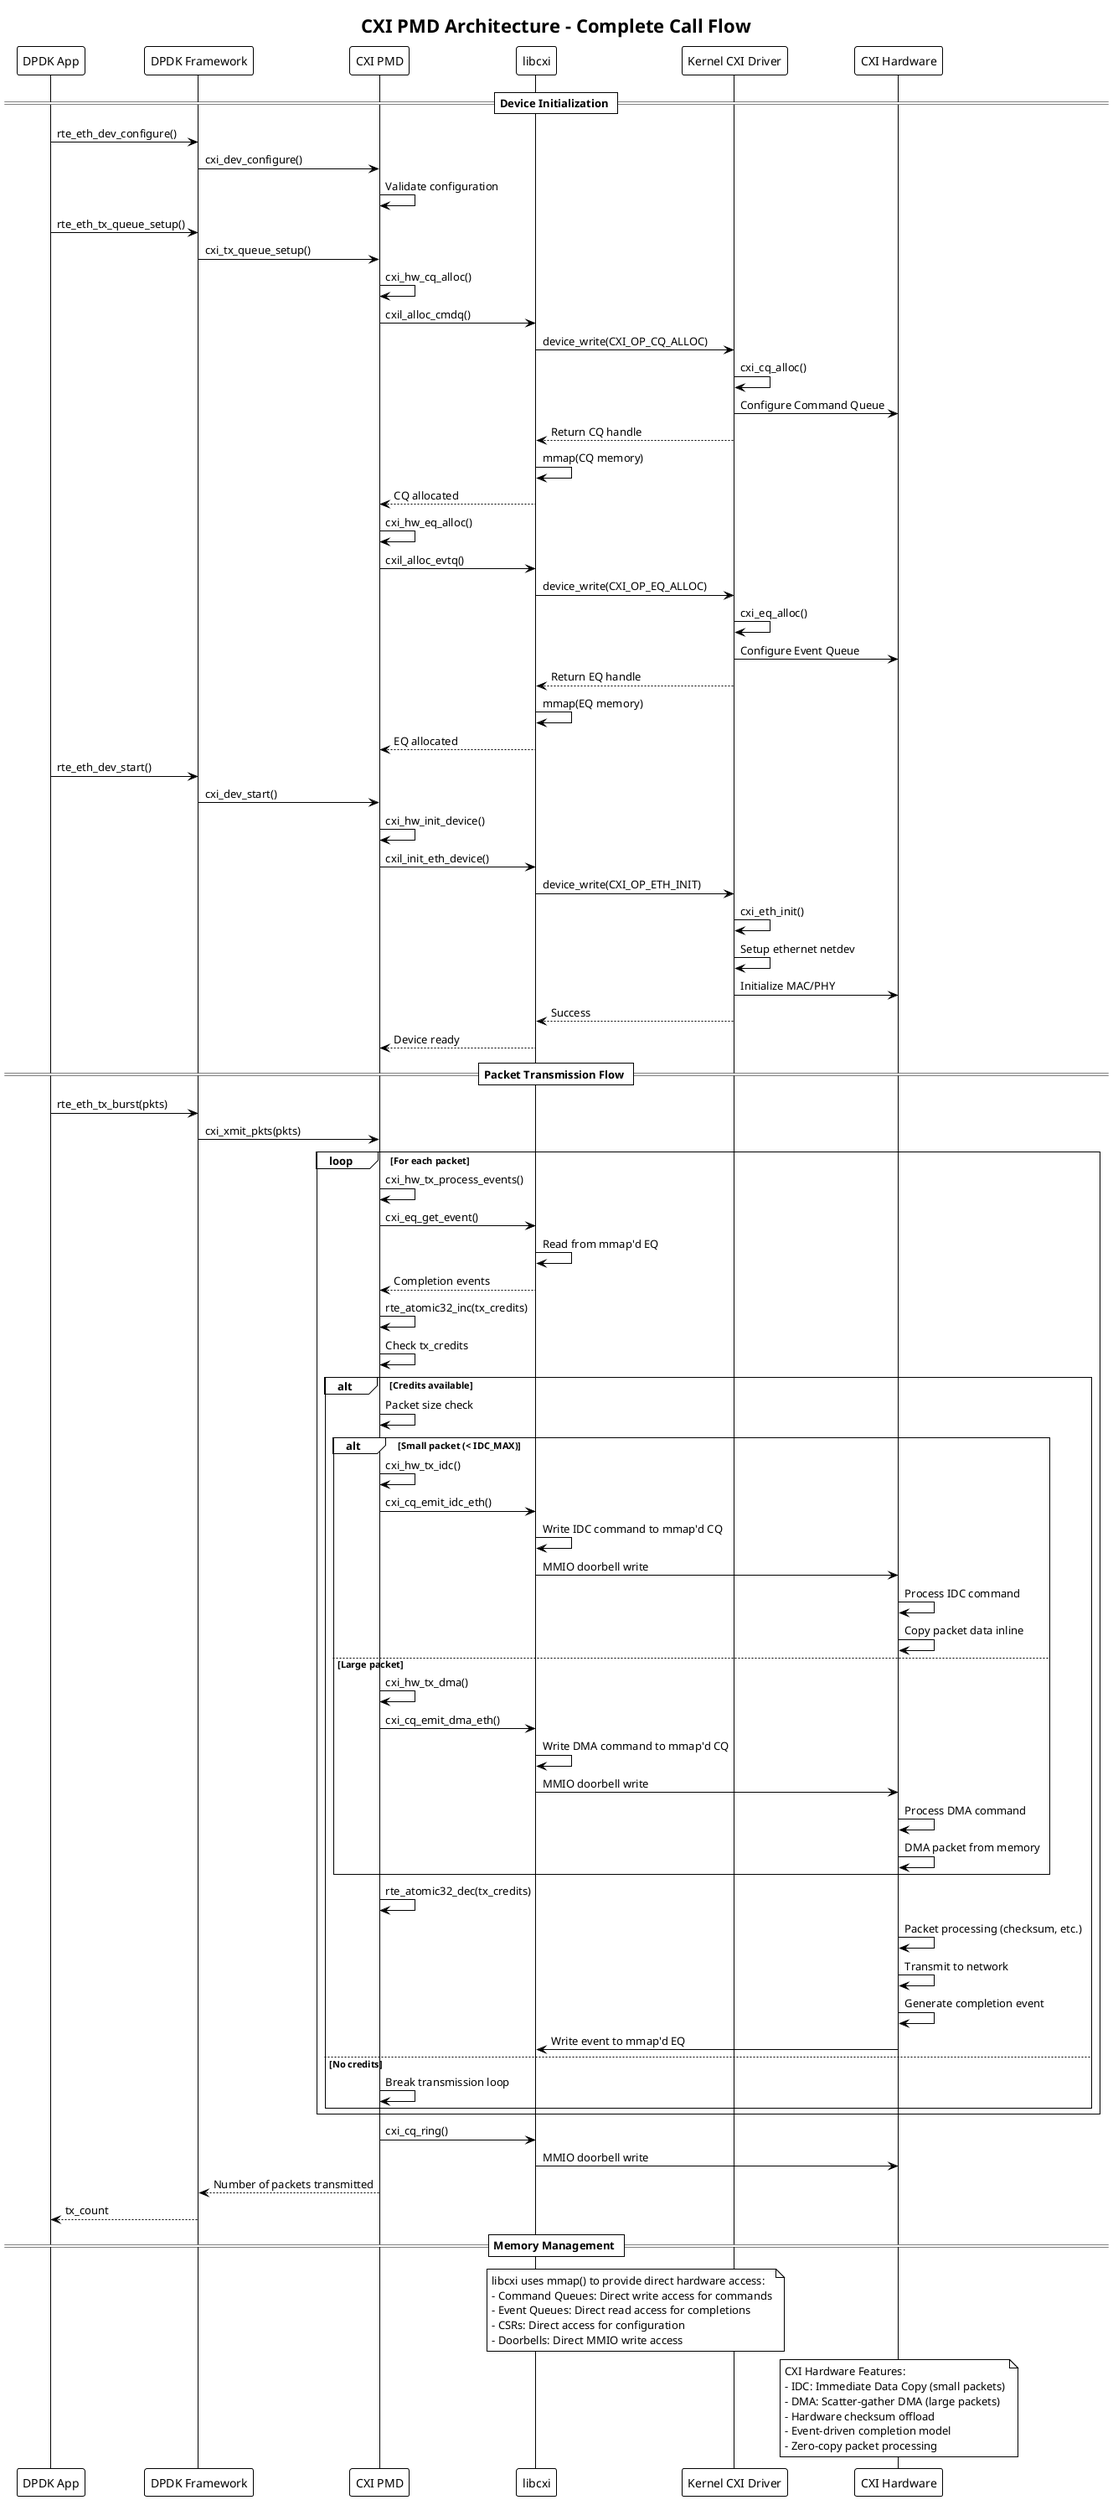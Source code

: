 @startuml CXI_PMD_Architecture
!theme plain
title CXI PMD Architecture - Complete Call Flow

' Define participants
participant "DPDK App" as APP
participant "DPDK Framework" as DPDK
participant "CXI PMD" as PMD
participant "libcxi" as LIBCXI
participant "Kernel CXI Driver" as KERNEL
participant "CXI Hardware" as HW

== Device Initialization ==

APP -> DPDK: rte_eth_dev_configure()
DPDK -> PMD: cxi_dev_configure()
PMD -> PMD: Validate configuration

APP -> DPDK: rte_eth_tx_queue_setup()
DPDK -> PMD: cxi_tx_queue_setup()
PMD -> PMD: cxi_hw_cq_alloc()
PMD -> LIBCXI: cxil_alloc_cmdq()
LIBCXI -> KERNEL: device_write(CXI_OP_CQ_ALLOC)
KERNEL -> KERNEL: cxi_cq_alloc()
KERNEL -> HW: Configure Command Queue
KERNEL --> LIBCXI: Return CQ handle
LIBCXI -> LIBCXI: mmap(CQ memory)
LIBCXI --> PMD: CQ allocated

PMD -> PMD: cxi_hw_eq_alloc()
PMD -> LIBCXI: cxil_alloc_evtq()
LIBCXI -> KERNEL: device_write(CXI_OP_EQ_ALLOC)
KERNEL -> KERNEL: cxi_eq_alloc()
KERNEL -> HW: Configure Event Queue
KERNEL --> LIBCXI: Return EQ handle
LIBCXI -> LIBCXI: mmap(EQ memory)
LIBCXI --> PMD: EQ allocated

APP -> DPDK: rte_eth_dev_start()
DPDK -> PMD: cxi_dev_start()
PMD -> PMD: cxi_hw_init_device()
PMD -> LIBCXI: cxil_init_eth_device()
LIBCXI -> KERNEL: device_write(CXI_OP_ETH_INIT)
KERNEL -> KERNEL: cxi_eth_init()
KERNEL -> KERNEL: Setup ethernet netdev
KERNEL -> HW: Initialize MAC/PHY
KERNEL --> LIBCXI: Success
LIBCXI --> PMD: Device ready

== Packet Transmission Flow ==

APP -> DPDK: rte_eth_tx_burst(pkts)
DPDK -> PMD: cxi_xmit_pkts(pkts)

loop For each packet
    PMD -> PMD: cxi_hw_tx_process_events()
    PMD -> LIBCXI: cxi_eq_get_event()
    LIBCXI -> LIBCXI: Read from mmap'd EQ
    LIBCXI --> PMD: Completion events
    PMD -> PMD: rte_atomic32_inc(tx_credits)
    
    PMD -> PMD: Check tx_credits
    alt Credits available
        PMD -> PMD: Packet size check
        alt Small packet (< IDC_MAX)
            PMD -> PMD: cxi_hw_tx_idc()
            PMD -> LIBCXI: cxi_cq_emit_idc_eth()
            LIBCXI -> LIBCXI: Write IDC command to mmap'd CQ
            LIBCXI -> HW: MMIO doorbell write
            HW -> HW: Process IDC command
            HW -> HW: Copy packet data inline
        else Large packet
            PMD -> PMD: cxi_hw_tx_dma()
            PMD -> LIBCXI: cxi_cq_emit_dma_eth()
            LIBCXI -> LIBCXI: Write DMA command to mmap'd CQ
            LIBCXI -> HW: MMIO doorbell write
            HW -> HW: Process DMA command
            HW -> HW: DMA packet from memory
        end
        
        PMD -> PMD: rte_atomic32_dec(tx_credits)
        HW -> HW: Packet processing (checksum, etc.)
        HW -> HW: Transmit to network
        HW -> HW: Generate completion event
        HW -> LIBCXI: Write event to mmap'd EQ
    else No credits
        PMD -> PMD: Break transmission loop
    end
end

PMD -> LIBCXI: cxi_cq_ring()
LIBCXI -> HW: MMIO doorbell write
PMD --> DPDK: Number of packets transmitted
DPDK --> APP: tx_count

== Memory Management ==

note over LIBCXI, KERNEL
libcxi uses mmap() to provide direct hardware access:
- Command Queues: Direct write access for commands
- Event Queues: Direct read access for completions  
- CSRs: Direct access for configuration
- Doorbells: Direct MMIO write access
end note

note over HW
CXI Hardware Features:
- IDC: Immediate Data Copy (small packets)
- DMA: Scatter-gather DMA (large packets)
- Hardware checksum offload
- Event-driven completion model
- Zero-copy packet processing
end note

@enduml

@startuml CXI_PMD_Components
!theme plain
title CXI PMD Component Architecture

package "User Space" {
    package "DPDK Application" {
        [testpmd] as APP1
        [l3fwd] as APP2
        [Custom App] as APP3
    }

    package "DPDK Framework" {
        [Ethdev API] as ETHDEV
        [Memory Pool] as MEMPOOL
        [Ring Library] as RING
    }

    package "CXI PMD" {
        [Device Operations] as DEV_OPS
        [Queue Management] as QUEUE_MGR
        [Packet TX/RX] as PKT_PROC
        [Hardware Abstraction] as HW_ABS

        DEV_OPS ..> QUEUE_MGR
        QUEUE_MGR ..> PKT_PROC
        PKT_PROC ..> HW_ABS
    }

    package "libcxi Library" {
        [Device Management] as LIBCXI_DEV
        [Resource Allocation] as LIBCXI_RES
        [Command Interface] as LIBCXI_CMD
        [Memory Mapping] as LIBCXI_MEM

        LIBCXI_DEV ..> LIBCXI_RES
        LIBCXI_RES ..> LIBCXI_CMD
        LIBCXI_CMD ..> LIBCXI_MEM
    }
}

package "Kernel Space" {
    package "CXI Core Driver" {
        [Character Device] as CHAR_DEV
        [IOCTL Handler] as IOCTL
        [Memory Manager] as MEM_MGR
        [Resource Manager] as RES_MGR
    }

    package "CXI Ethernet Driver" {
        [Network Device] as NETDEV
        [Queue Management] as K_QUEUE
        [Interrupt Handler] as IRQ
    }
}

package "Hardware" {
    package "CXI NIC" {
        [Command Queues] as HW_CQ
        [Event Queues] as HW_EQ
        [IDC Engine] as HW_IDC
        [DMA Engine] as HW_DMA
        [MAC/PHY] as HW_MAC
        [CSRs] as HW_CSR
    }
}

' Connections
APP1 --> ETHDEV
APP2 --> ETHDEV
APP3 --> ETHDEV

ETHDEV --> DEV_OPS
ETHDEV --> PKT_PROC

HW_ABS --> LIBCXI_DEV
HW_ABS --> LIBCXI_RES
HW_ABS --> LIBCXI_CMD

LIBCXI_MEM --> CHAR_DEV : mmap()
LIBCXI_CMD --> CHAR_DEV : ioctl()

CHAR_DEV --> IOCTL
IOCTL --> RES_MGR
RES_MGR --> K_QUEUE
K_QUEUE --> NETDEV

MEM_MGR --> HW_CQ : DMA mapping
MEM_MGR --> HW_EQ : DMA mapping

LIBCXI_MEM -.-> HW_CQ : Direct access
LIBCXI_MEM -.-> HW_EQ : Direct access
LIBCXI_MEM -.-> HW_CSR : Direct access

HW_IDC --> HW_MAC
HW_DMA --> HW_MAC

note right of LIBCXI_MEM
Direct hardware access via mmap:
- Zero-copy packet processing
- Low-latency command submission
- Direct event queue access
end note

note bottom of HW_CQ
Hardware Command Processing:
- IDC: Inline data copy
- DMA: Scatter-gather lists
- Doorbell-triggered execution
end note

@enduml

@startuml CXI_PMD_DataFlow
!theme plain
title CXI PMD Data Flow - Packet Transmission

skinparam backgroundColor #FFFFFF
skinparam componentStyle rectangle

rectangle "Application Layer" as APP_LAYER {
    component [DPDK Application] as APP
    component [rte_mbuf] as MBUF
}

rectangle "DPDK Framework" as DPDK_LAYER {
    component [Ethdev API] as ETHDEV
    component [Memory Pool] as MEMPOOL
}

rectangle "CXI PMD Layer" as PMD_LAYER {
    component [cxi_xmit_pkts] as TX_FUNC
    component [Credit Manager] as CREDIT
    component [IDC/DMA Decision] as DECISION
    component [Command Builder] as CMD_BUILD
}

rectangle "libcxi Layer" as LIBCXI_LAYER {
    component [cxi_cq_emit_*] as EMIT
    component [Memory Mapping] as MMAP
    component [Doorbell] as DOORBELL
}

rectangle "Kernel Layer" as KERNEL_LAYER {
    component [Character Device] as CDEV
    component [DMA Manager] as DMA_MGR
    component [Interrupt Handler] as IRQ_HANDLER
}

rectangle "Hardware Layer" as HW_LAYER {
    component [Command Queue] as CQ
    component [IDC Engine] as IDC
    component [DMA Engine] as DMA
    component [Event Queue] as EQ
    component [MAC/PHY] as MAC
}

' Data flow for packet transmission
APP -> MBUF : Allocate packet
MBUF -> ETHDEV : rte_eth_tx_burst()
ETHDEV -> TX_FUNC : Call PMD

TX_FUNC -> CREDIT : Check credits
CREDIT -> TX_FUNC : Credits available

TX_FUNC -> DECISION : Packet size check
DECISION -> CMD_BUILD : IDC or DMA path

CMD_BUILD -> EMIT : Build command
EMIT -> MMAP : Write to mapped CQ
MMAP -> CQ : Direct memory write

EMIT -> DOORBELL : Ring doorbell
DOORBELL -> CQ : MMIO trigger

CQ -> IDC : Small packets
CQ -> DMA : Large packets

IDC -> MAC : Inline data
DMA -> MAC : DMA from memory

MAC -> EQ : Completion event
EQ -> MMAP : Event available
MMAP -> TX_FUNC : Process completion
TX_FUNC -> CREDIT : Return credit

note right of MMAP
Zero-copy design:
- Direct hardware access
- No kernel involvement
- Minimal CPU overhead
end note

note bottom of CQ
Command formats:
- c_idc_eth_cmd: Inline data
- c_dma_eth_cmd: Scatter-gather
- Hardware-specific layouts
end note

@enduml
